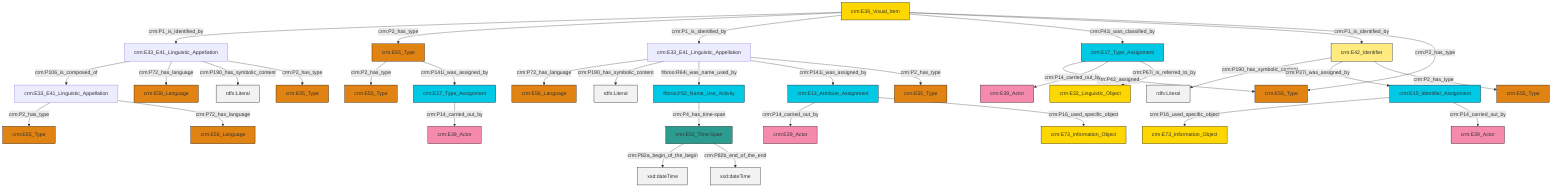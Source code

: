 graph TD
classDef Literal fill:#f2f2f2,stroke:#000000;
classDef CRM_Entity fill:#FFFFFF,stroke:#000000;
classDef Temporal_Entity fill:#00C9E6, stroke:#000000;
classDef Type fill:#E18312, stroke:#000000;
classDef Time-Span fill:#2C9C91, stroke:#000000;
classDef Appellation fill:#FFEB7F, stroke:#000000;
classDef Place fill:#008836, stroke:#000000;
classDef Persistent_Item fill:#B266B2, stroke:#000000;
classDef Conceptual_Object fill:#FFD700, stroke:#000000;
classDef Physical_Thing fill:#D2B48C, stroke:#000000;
classDef Actor fill:#f58aad, stroke:#000000;
classDef PC_Classes fill:#4ce600, stroke:#000000;
classDef Multi fill:#cccccc,stroke:#000000;

0["crm:E33_E41_Linguistic_Appellation"]:::Default -->|crm:P2_has_type| 1["crm:E55_Type"]:::Type
2["crm:E42_Identifier"]:::Appellation -->|crm:P190_has_symbolic_content| 3[rdfs:Literal]:::Literal
12["crm:E36_Visual_Item"]:::Conceptual_Object -->|crm:P1_is_identified_by| 13["crm:E33_E41_Linguistic_Appellation"]:::Default
10["crm:E17_Type_Assignment"]:::Temporal_Entity -->|crm:P14_carried_out_by| 14["crm:E39_Actor"]:::Actor
12["crm:E36_Visual_Item"]:::Conceptual_Object -->|crm:P2_has_type| 15["crm:E55_Type"]:::Type
12["crm:E36_Visual_Item"]:::Conceptual_Object -->|crm:P1_is_identified_by| 8["crm:E33_E41_Linguistic_Appellation"]:::Default
8["crm:E33_E41_Linguistic_Appellation"]:::Default -->|crm:P72_has_language| 16["crm:E56_Language"]:::Type
19["crm:E13_Attribute_Assignment"]:::Temporal_Entity -->|crm:P14_carried_out_by| 20["crm:E39_Actor"]:::Actor
8["crm:E33_E41_Linguistic_Appellation"]:::Default -->|crm:P190_has_symbolic_content| 21[rdfs:Literal]:::Literal
23["crm:E52_Time-Span"]:::Time-Span -->|crm:P82a_begin_of_the_begin| 24[xsd:dateTime]:::Literal
8["crm:E33_E41_Linguistic_Appellation"]:::Default -->|frbroo:R64i_was_name_used_by| 26["frbroo:F52_Name_Use_Activity"]:::Temporal_Entity
19["crm:E13_Attribute_Assignment"]:::Temporal_Entity -->|crm:P16_used_specific_object| 33["crm:E73_Information_Object"]:::Conceptual_Object
13["crm:E33_E41_Linguistic_Appellation"]:::Default -->|crm:P106_is_composed_of| 0["crm:E33_E41_Linguistic_Appellation"]:::Default
8["crm:E33_E41_Linguistic_Appellation"]:::Default -->|crm:P141i_was_assigned_by| 19["crm:E13_Attribute_Assignment"]:::Temporal_Entity
36["crm:E17_Type_Assignment"]:::Temporal_Entity -->|crm:P42_assigned| 37["crm:E55_Type"]:::Type
2["crm:E42_Identifier"]:::Appellation -->|crm:P37i_was_assigned_by| 27["crm:E15_Identifier_Assignment"]:::Temporal_Entity
15["crm:E55_Type"]:::Type -->|crm:P2_has_type| 6["crm:E55_Type"]:::Type
2["crm:E42_Identifier"]:::Appellation -->|crm:P2_has_type| 41["crm:E55_Type"]:::Type
15["crm:E55_Type"]:::Type -->|crm:P141i_was_assigned_by| 10["crm:E17_Type_Assignment"]:::Temporal_Entity
36["crm:E17_Type_Assignment"]:::Temporal_Entity -->|crm:P14_carried_out_by| 45["crm:E39_Actor"]:::Actor
12["crm:E36_Visual_Item"]:::Conceptual_Object -->|crm:P41i_was_classified_by| 36["crm:E17_Type_Assignment"]:::Temporal_Entity
13["crm:E33_E41_Linguistic_Appellation"]:::Default -->|crm:P72_has_language| 39["crm:E56_Language"]:::Type
27["crm:E15_Identifier_Assignment"]:::Temporal_Entity -->|crm:P16_used_specific_object| 50["crm:E73_Information_Object"]:::Conceptual_Object
13["crm:E33_E41_Linguistic_Appellation"]:::Default -->|crm:P190_has_symbolic_content| 52[rdfs:Literal]:::Literal
0["crm:E33_E41_Linguistic_Appellation"]:::Default -->|crm:P72_has_language| 53["crm:E56_Language"]:::Type
27["crm:E15_Identifier_Assignment"]:::Temporal_Entity -->|crm:P14_carried_out_by| 47["crm:E39_Actor"]:::Actor
36["crm:E17_Type_Assignment"]:::Temporal_Entity -->|crm:P67i_is_referred_to_by| 34["crm:E33_Linguistic_Object"]:::Conceptual_Object
13["crm:E33_E41_Linguistic_Appellation"]:::Default -->|crm:P2_has_type| 4["crm:E55_Type"]:::Type
23["crm:E52_Time-Span"]:::Time-Span -->|crm:P82b_end_of_the_end| 58[xsd:dateTime]:::Literal
26["frbroo:F52_Name_Use_Activity"]:::Temporal_Entity -->|crm:P4_has_time-span| 23["crm:E52_Time-Span"]:::Time-Span
8["crm:E33_E41_Linguistic_Appellation"]:::Default -->|crm:P2_has_type| 30["crm:E55_Type"]:::Type
12["crm:E36_Visual_Item"]:::Conceptual_Object -->|crm:P1_is_identified_by| 2["crm:E42_Identifier"]:::Appellation
12["crm:E36_Visual_Item"]:::Conceptual_Object -->|crm:P2_has_type| 37["crm:E55_Type"]:::Type
